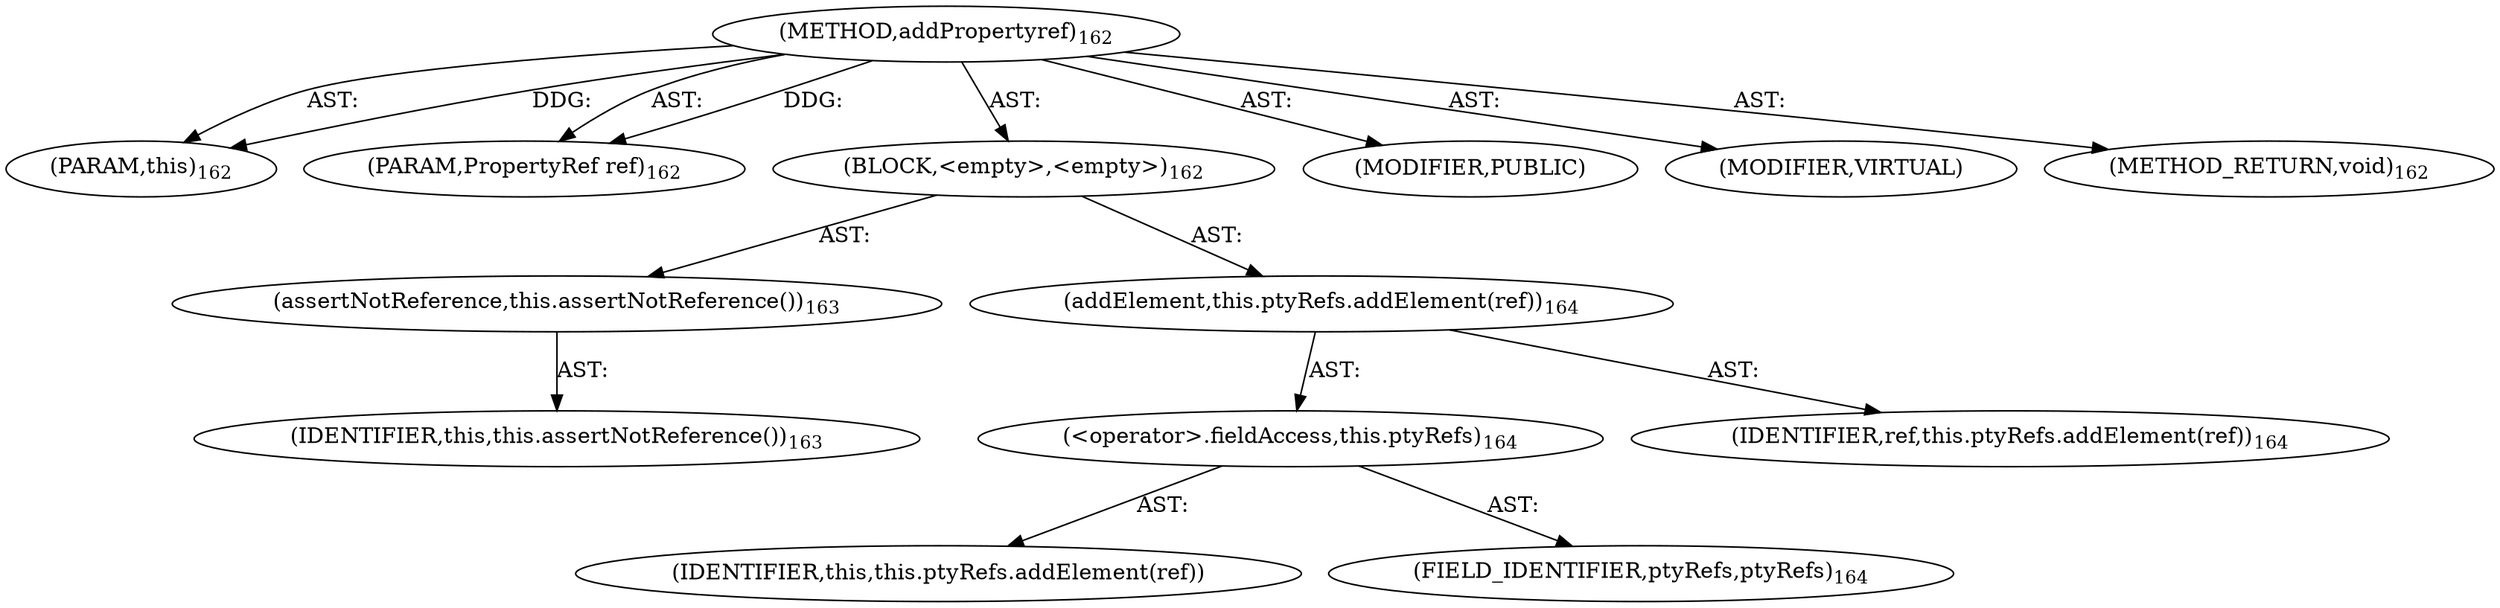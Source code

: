 digraph "addPropertyref" {  
"111669149708" [label = <(METHOD,addPropertyref)<SUB>162</SUB>> ]
"115964117001" [label = <(PARAM,this)<SUB>162</SUB>> ]
"115964117028" [label = <(PARAM,PropertyRef ref)<SUB>162</SUB>> ]
"25769803792" [label = <(BLOCK,&lt;empty&gt;,&lt;empty&gt;)<SUB>162</SUB>> ]
"30064771142" [label = <(assertNotReference,this.assertNotReference())<SUB>163</SUB>> ]
"68719476749" [label = <(IDENTIFIER,this,this.assertNotReference())<SUB>163</SUB>> ]
"30064771143" [label = <(addElement,this.ptyRefs.addElement(ref))<SUB>164</SUB>> ]
"30064771144" [label = <(&lt;operator&gt;.fieldAccess,this.ptyRefs)<SUB>164</SUB>> ]
"68719476831" [label = <(IDENTIFIER,this,this.ptyRefs.addElement(ref))> ]
"55834574857" [label = <(FIELD_IDENTIFIER,ptyRefs,ptyRefs)<SUB>164</SUB>> ]
"68719476832" [label = <(IDENTIFIER,ref,this.ptyRefs.addElement(ref))<SUB>164</SUB>> ]
"133143986211" [label = <(MODIFIER,PUBLIC)> ]
"133143986212" [label = <(MODIFIER,VIRTUAL)> ]
"128849018892" [label = <(METHOD_RETURN,void)<SUB>162</SUB>> ]
  "111669149708" -> "115964117001"  [ label = "AST: "] 
  "111669149708" -> "115964117028"  [ label = "AST: "] 
  "111669149708" -> "25769803792"  [ label = "AST: "] 
  "111669149708" -> "133143986211"  [ label = "AST: "] 
  "111669149708" -> "133143986212"  [ label = "AST: "] 
  "111669149708" -> "128849018892"  [ label = "AST: "] 
  "25769803792" -> "30064771142"  [ label = "AST: "] 
  "25769803792" -> "30064771143"  [ label = "AST: "] 
  "30064771142" -> "68719476749"  [ label = "AST: "] 
  "30064771143" -> "30064771144"  [ label = "AST: "] 
  "30064771143" -> "68719476832"  [ label = "AST: "] 
  "30064771144" -> "68719476831"  [ label = "AST: "] 
  "30064771144" -> "55834574857"  [ label = "AST: "] 
  "111669149708" -> "115964117001"  [ label = "DDG: "] 
  "111669149708" -> "115964117028"  [ label = "DDG: "] 
}
